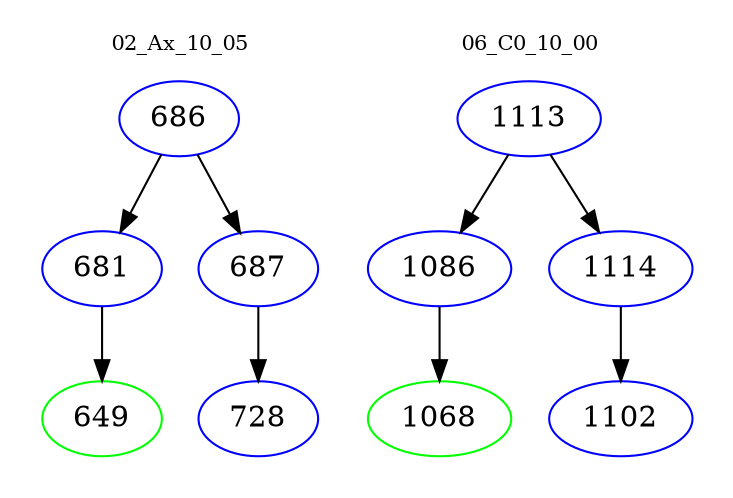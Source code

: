 digraph{
subgraph cluster_0 {
color = white
label = "02_Ax_10_05";
fontsize=10;
T0_686 [label="686", color="blue"]
T0_686 -> T0_681 [color="black"]
T0_681 [label="681", color="blue"]
T0_681 -> T0_649 [color="black"]
T0_649 [label="649", color="green"]
T0_686 -> T0_687 [color="black"]
T0_687 [label="687", color="blue"]
T0_687 -> T0_728 [color="black"]
T0_728 [label="728", color="blue"]
}
subgraph cluster_1 {
color = white
label = "06_C0_10_00";
fontsize=10;
T1_1113 [label="1113", color="blue"]
T1_1113 -> T1_1086 [color="black"]
T1_1086 [label="1086", color="blue"]
T1_1086 -> T1_1068 [color="black"]
T1_1068 [label="1068", color="green"]
T1_1113 -> T1_1114 [color="black"]
T1_1114 [label="1114", color="blue"]
T1_1114 -> T1_1102 [color="black"]
T1_1102 [label="1102", color="blue"]
}
}
